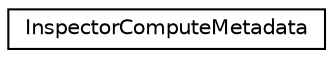 digraph "Graphical Class Hierarchy"
{
 // LATEX_PDF_SIZE
  edge [fontname="Helvetica",fontsize="10",labelfontname="Helvetica",labelfontsize="10"];
  node [fontname="Helvetica",fontsize="10",shape=record];
  rankdir="LR";
  Node0 [label="InspectorComputeMetadata",height=0.2,width=0.4,color="black", fillcolor="white", style="filled",URL="$struct_inspector_compute_metadata.html",tooltip=" "];
}
